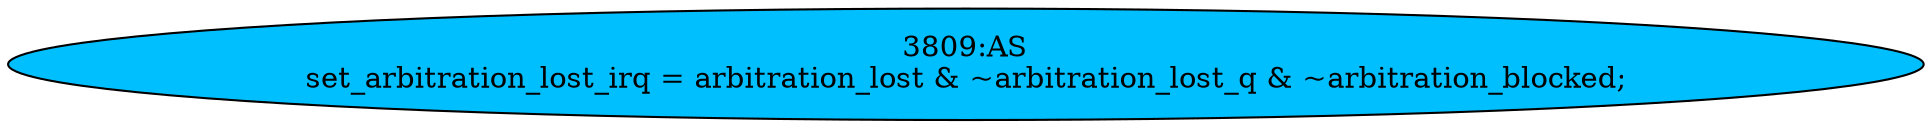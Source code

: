 strict digraph "" {
	node [label="\N"];
	"3809:AS"	 [ast="<pyverilog.vparser.ast.Assign object at 0x7f44f6b21710>",
		def_var="['set_arbitration_lost_irq']",
		fillcolor=deepskyblue,
		label="3809:AS
set_arbitration_lost_irq = arbitration_lost & ~arbitration_lost_q & ~arbitration_blocked;",
		statements="[]",
		style=filled,
		typ=Assign,
		use_var="['arbitration_lost', 'arbitration_lost_q', 'arbitration_blocked']"];
}
